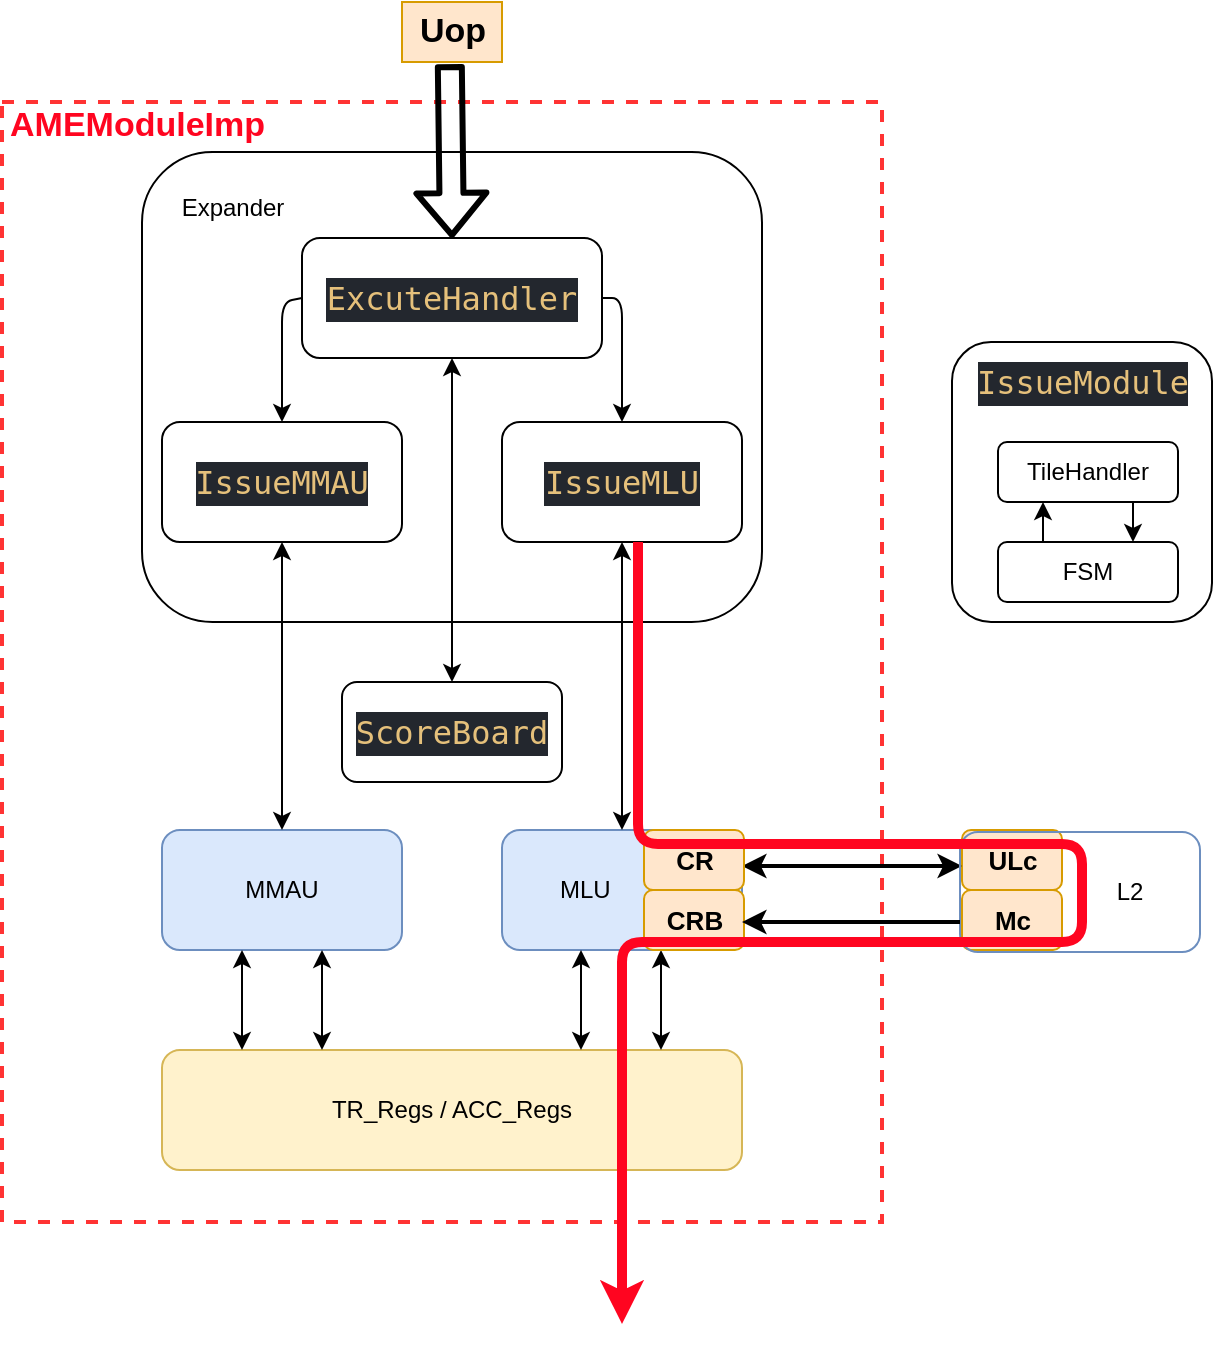 <mxfile>
    <diagram id="8boDm3wipQX1gxYKDP75" name="Page-1">
        <mxGraphModel dx="619" dy="1521" grid="1" gridSize="10" guides="1" tooltips="1" connect="1" arrows="1" fold="1" page="1" pageScale="1" pageWidth="1200" pageHeight="1920" math="0" shadow="0">
            <root>
                <mxCell id="0"/>
                <mxCell id="1" parent="0"/>
                <mxCell id="52" value="" style="rounded=1;whiteSpace=wrap;html=1;align=left;" vertex="1" parent="1">
                    <mxGeometry x="625" y="240" width="130" height="140" as="geometry"/>
                </mxCell>
                <mxCell id="41" value="&lt;font style=&quot;font-size: 17px; color: rgb(255, 5, 32);&quot;&gt;AMEModuleImp&lt;/font&gt;" style="html=1;fontColor=#FF3333;fontStyle=1;align=left;verticalAlign=top;spacing=0;labelBorderColor=none;fillColor=none;dashed=1;strokeWidth=2;strokeColor=#FF3333;spacingLeft=4;spacingTop=-3;" vertex="1" parent="1">
                    <mxGeometry x="150" y="120" width="440" height="560" as="geometry"/>
                </mxCell>
                <mxCell id="2" value="MMAU" style="rounded=1;whiteSpace=wrap;html=1;fillColor=#dae8fc;strokeColor=#6c8ebf;" parent="1" vertex="1">
                    <mxGeometry x="230" y="484" width="120" height="60" as="geometry"/>
                </mxCell>
                <mxCell id="3" value="" style="rounded=1;html=1;whiteSpace=wrap;align=left;" parent="1" vertex="1">
                    <mxGeometry x="220" y="145" width="310" height="235" as="geometry"/>
                </mxCell>
                <mxCell id="5" value="MLU&amp;nbsp; &amp;nbsp; &amp;nbsp; &amp;nbsp; &amp;nbsp; &amp;nbsp;" style="rounded=1;whiteSpace=wrap;html=1;fillColor=#dae8fc;strokeColor=#6c8ebf;" parent="1" vertex="1">
                    <mxGeometry x="400" y="484" width="120" height="60" as="geometry"/>
                </mxCell>
                <mxCell id="30" style="edgeStyle=none;html=1;entryX=0.5;entryY=0;entryDx=0;entryDy=0;strokeWidth=3;shape=flexArrow;exitX=0.478;exitY=1.035;exitDx=0;exitDy=0;exitPerimeter=0;" edge="1" parent="1" source="33" target="26">
                    <mxGeometry relative="1" as="geometry">
                        <mxPoint x="375" y="110" as="sourcePoint"/>
                    </mxGeometry>
                </mxCell>
                <mxCell id="7" value="&lt;div style=&quot;color: rgb(171, 178, 191); background-color: rgb(35, 39, 46); font-family: &amp;quot;Monaspace Neon&amp;quot;, monospace, &amp;quot;Droid Sans Mono&amp;quot;, &amp;quot;monospace&amp;quot;, monospace; font-size: 16px; line-height: 22px; white-space: pre;&quot;&gt;&lt;span style=&quot;color: #e5c07b;&quot;&gt;IssueMMAU&lt;/span&gt;&lt;/div&gt;" style="rounded=1;whiteSpace=wrap;html=1;" parent="1" vertex="1">
                    <mxGeometry x="230" y="280" width="120" height="60" as="geometry"/>
                </mxCell>
                <mxCell id="8" value="&lt;div style=&quot;color: rgb(171, 178, 191); background-color: rgb(35, 39, 46); font-family: &amp;quot;Monaspace Neon&amp;quot;, monospace, &amp;quot;Droid Sans Mono&amp;quot;, &amp;quot;monospace&amp;quot;, monospace; font-size: 16px; line-height: 22px; white-space: pre;&quot;&gt;&lt;span style=&quot;color: #e5c07b;&quot;&gt;IssueMLU&lt;/span&gt;&lt;/div&gt;" style="rounded=1;whiteSpace=wrap;html=1;" parent="1" vertex="1">
                    <mxGeometry x="400" y="280" width="120" height="60" as="geometry"/>
                </mxCell>
                <mxCell id="17" value="TR_Regs / ACC_Regs" style="rounded=1;whiteSpace=wrap;html=1;fillColor=#fff2cc;strokeColor=#d6b656;" vertex="1" parent="1">
                    <mxGeometry x="230" y="594" width="290" height="60" as="geometry"/>
                </mxCell>
                <mxCell id="18" value="" style="endArrow=classic;startArrow=classic;html=1;fontColor=#FF3333;exitX=0.5;exitY=0;exitDx=0;exitDy=0;" edge="1" parent="1" source="2">
                    <mxGeometry width="50" height="50" relative="1" as="geometry">
                        <mxPoint x="289.5" y="410" as="sourcePoint"/>
                        <mxPoint x="290" y="340" as="targetPoint"/>
                    </mxGeometry>
                </mxCell>
                <mxCell id="19" value="" style="endArrow=classic;startArrow=classic;html=1;fontColor=#FF3333;exitX=0.5;exitY=0;exitDx=0;exitDy=0;" edge="1" parent="1" source="5">
                    <mxGeometry width="50" height="50" relative="1" as="geometry">
                        <mxPoint x="459.5" y="410" as="sourcePoint"/>
                        <mxPoint x="460" y="340" as="targetPoint"/>
                    </mxGeometry>
                </mxCell>
                <mxCell id="20" value="" style="endArrow=classic;startArrow=classic;html=1;fontColor=#FF3333;" edge="1" parent="1">
                    <mxGeometry width="50" height="50" relative="1" as="geometry">
                        <mxPoint x="270" y="594" as="sourcePoint"/>
                        <mxPoint x="270" y="544" as="targetPoint"/>
                    </mxGeometry>
                </mxCell>
                <mxCell id="21" value="" style="endArrow=classic;startArrow=classic;html=1;fontColor=#FF3333;" edge="1" parent="1">
                    <mxGeometry width="50" height="50" relative="1" as="geometry">
                        <mxPoint x="310" y="594" as="sourcePoint"/>
                        <mxPoint x="310" y="544" as="targetPoint"/>
                    </mxGeometry>
                </mxCell>
                <mxCell id="22" value="" style="endArrow=classic;startArrow=classic;html=1;fontColor=#FF3333;" edge="1" parent="1">
                    <mxGeometry width="50" height="50" relative="1" as="geometry">
                        <mxPoint x="439.5" y="594" as="sourcePoint"/>
                        <mxPoint x="439.5" y="544" as="targetPoint"/>
                    </mxGeometry>
                </mxCell>
                <mxCell id="23" value="" style="endArrow=classic;startArrow=classic;html=1;fontColor=#FF3333;" edge="1" parent="1">
                    <mxGeometry width="50" height="50" relative="1" as="geometry">
                        <mxPoint x="479.5" y="594" as="sourcePoint"/>
                        <mxPoint x="479.5" y="544" as="targetPoint"/>
                    </mxGeometry>
                </mxCell>
                <mxCell id="25" value="&lt;span style=&quot;color: rgb(0, 0, 0); text-align: left; text-wrap-mode: wrap;&quot;&gt;Expander&lt;/span&gt;" style="text;html=1;align=center;verticalAlign=middle;resizable=0;points=[];autosize=1;strokeColor=none;fillColor=none;" vertex="1" parent="1">
                    <mxGeometry x="230" y="158" width="70" height="30" as="geometry"/>
                </mxCell>
                <mxCell id="27" style="edgeStyle=none;html=1;exitX=0;exitY=0.5;exitDx=0;exitDy=0;entryX=0.5;entryY=0;entryDx=0;entryDy=0;" edge="1" parent="1" source="26" target="7">
                    <mxGeometry relative="1" as="geometry">
                        <Array as="points">
                            <mxPoint x="290" y="220"/>
                        </Array>
                    </mxGeometry>
                </mxCell>
                <mxCell id="28" style="edgeStyle=none;html=1;exitX=1;exitY=0.5;exitDx=0;exitDy=0;entryX=0.5;entryY=0;entryDx=0;entryDy=0;" edge="1" parent="1" source="26" target="8">
                    <mxGeometry relative="1" as="geometry">
                        <Array as="points">
                            <mxPoint x="460" y="218"/>
                        </Array>
                    </mxGeometry>
                </mxCell>
                <mxCell id="26" value="&lt;div style=&quot;color: rgb(171, 178, 191); background-color: rgb(35, 39, 46); font-family: &amp;quot;Monaspace Neon&amp;quot;, monospace, &amp;quot;Droid Sans Mono&amp;quot;, &amp;quot;monospace&amp;quot;, monospace; font-size: 16px; line-height: 22px; white-space: pre;&quot;&gt;&lt;span style=&quot;color: #e5c07b;&quot;&gt;ExcuteHandler&lt;/span&gt;&lt;/div&gt;" style="rounded=1;whiteSpace=wrap;html=1;" vertex="1" parent="1">
                    <mxGeometry x="300" y="188" width="150" height="60" as="geometry"/>
                </mxCell>
                <mxCell id="33" value="Uop" style="text;html=1;align=center;verticalAlign=middle;resizable=0;points=[];autosize=1;strokeColor=#d79b00;fillColor=#ffe6cc;fontSize=17;fontStyle=1" vertex="1" parent="1">
                    <mxGeometry x="350" y="70" width="50" height="30" as="geometry"/>
                </mxCell>
                <mxCell id="36" value="&lt;font style=&quot;font-size: 13px;&quot;&gt;&lt;b&gt;&amp;nbsp;Mc&amp;nbsp;&lt;/b&gt;&lt;/font&gt;" style="text;html=1;align=center;verticalAlign=middle;resizable=0;points=[];autosize=1;strokeColor=#d79b00;fillColor=#ffe6cc;rounded=1;" vertex="1" parent="1">
                    <mxGeometry x="630" y="514" width="50" height="30" as="geometry"/>
                </mxCell>
                <mxCell id="38" value="&lt;font style=&quot;font-size: 13px;&quot;&gt;&lt;b&gt;ULc&lt;/b&gt;&lt;/font&gt;" style="text;html=1;align=center;verticalAlign=middle;resizable=0;points=[];autosize=1;strokeColor=#d79b00;fillColor=#ffe6cc;rounded=1;" vertex="1" parent="1">
                    <mxGeometry x="630" y="484" width="50" height="30" as="geometry"/>
                </mxCell>
                <mxCell id="40" value="" style="endArrow=classic;startArrow=classic;html=1;entryX=0;entryY=0.5;entryDx=0;entryDy=0;exitX=1;exitY=0.5;exitDx=0;exitDy=0;strokeWidth=2;" edge="1" parent="1">
                    <mxGeometry width="50" height="50" relative="1" as="geometry">
                        <mxPoint x="520" y="502" as="sourcePoint"/>
                        <mxPoint x="630" y="502" as="targetPoint"/>
                    </mxGeometry>
                </mxCell>
                <mxCell id="44" value="&lt;div style=&quot;color: rgb(171, 178, 191); background-color: rgb(35, 39, 46); font-family: &amp;quot;Monaspace Neon&amp;quot;, monospace, &amp;quot;Droid Sans Mono&amp;quot;, &amp;quot;monospace&amp;quot;, monospace; font-size: 16px; line-height: 22px; white-space: pre;&quot;&gt;&lt;span style=&quot;color: #e5c07b;&quot;&gt;ScoreBoard&lt;/span&gt;&lt;/div&gt;" style="rounded=1;whiteSpace=wrap;html=1;" vertex="1" parent="1">
                    <mxGeometry x="320" y="410" width="110" height="50" as="geometry"/>
                </mxCell>
                <mxCell id="45" value="" style="endArrow=classic;startArrow=classic;html=1;entryX=0.5;entryY=1;entryDx=0;entryDy=0;" edge="1" parent="1" target="26">
                    <mxGeometry width="50" height="50" relative="1" as="geometry">
                        <mxPoint x="375" y="410" as="sourcePoint"/>
                        <mxPoint x="374.5" y="280" as="targetPoint"/>
                    </mxGeometry>
                </mxCell>
                <mxCell id="46" value="&lt;font style=&quot;font-size: 13px;&quot;&gt;&lt;b&gt;CRB&lt;/b&gt;&lt;/font&gt;" style="text;html=1;align=center;verticalAlign=middle;resizable=0;points=[];autosize=1;strokeColor=#d79b00;fillColor=#ffe6cc;rounded=1;" vertex="1" parent="1">
                    <mxGeometry x="471" y="514" width="50" height="30" as="geometry"/>
                </mxCell>
                <mxCell id="47" value="&lt;font style=&quot;font-size: 13px;&quot;&gt;&lt;b&gt;&amp;nbsp;CR&amp;nbsp;&lt;/b&gt;&lt;/font&gt;" style="text;html=1;align=center;verticalAlign=middle;resizable=0;points=[];autosize=1;strokeColor=#d79b00;fillColor=#ffe6cc;rounded=1;" vertex="1" parent="1">
                    <mxGeometry x="471" y="484" width="50" height="30" as="geometry"/>
                </mxCell>
                <mxCell id="48" value="&amp;nbsp; &amp;nbsp; &amp;nbsp; &amp;nbsp; &amp;nbsp; &amp;nbsp; &amp;nbsp; &amp;nbsp;L2" style="rounded=1;whiteSpace=wrap;html=1;fillColor=none;strokeColor=#6c8ebf;" vertex="1" parent="1">
                    <mxGeometry x="629" y="485" width="120" height="60" as="geometry"/>
                </mxCell>
                <mxCell id="49" value="" style="endArrow=classic;html=1;exitX=0;exitY=0.75;exitDx=0;exitDy=0;strokeWidth=2;" edge="1" parent="1" source="48">
                    <mxGeometry width="50" height="50" relative="1" as="geometry">
                        <mxPoint x="600" y="530" as="sourcePoint"/>
                        <mxPoint x="520" y="530" as="targetPoint"/>
                    </mxGeometry>
                </mxCell>
                <mxCell id="55" style="edgeStyle=none;html=1;exitX=0.75;exitY=1;exitDx=0;exitDy=0;entryX=0.75;entryY=0;entryDx=0;entryDy=0;" edge="1" parent="1" source="50" target="51">
                    <mxGeometry relative="1" as="geometry"/>
                </mxCell>
                <mxCell id="50" value="TileHandler" style="rounded=1;whiteSpace=wrap;html=1;" vertex="1" parent="1">
                    <mxGeometry x="648" y="290" width="90" height="30" as="geometry"/>
                </mxCell>
                <mxCell id="54" style="edgeStyle=none;html=1;exitX=0.25;exitY=0;exitDx=0;exitDy=0;entryX=0.25;entryY=1;entryDx=0;entryDy=0;" edge="1" parent="1" source="51" target="50">
                    <mxGeometry relative="1" as="geometry"/>
                </mxCell>
                <mxCell id="51" value="FSM" style="rounded=1;whiteSpace=wrap;html=1;" vertex="1" parent="1">
                    <mxGeometry x="648" y="340" width="90" height="30" as="geometry"/>
                </mxCell>
                <mxCell id="53" value="&lt;div style=&quot;color: rgb(171, 178, 191); background-color: rgb(35, 39, 46); font-family: &amp;quot;Monaspace Neon&amp;quot;, monospace, &amp;quot;Droid Sans Mono&amp;quot;, &amp;quot;monospace&amp;quot;, monospace; font-size: 16px; line-height: 22px; white-space-collapse: preserve;&quot;&gt;&lt;span style=&quot;color: #e5c07b;&quot;&gt;Issue&lt;/span&gt;&lt;span style=&quot;color: rgb(229, 192, 123);&quot;&gt;Module&lt;/span&gt;&lt;/div&gt;" style="text;html=1;align=center;verticalAlign=middle;resizable=0;points=[];autosize=1;strokeColor=none;fillColor=none;" vertex="1" parent="1">
                    <mxGeometry x="625" y="240" width="130" height="40" as="geometry"/>
                </mxCell>
                <mxCell id="57" value="" style="endArrow=classic;html=1;fontColor=#FF3333;strokeWidth=5;strokeColor=#FF0520;" edge="1" parent="1">
                    <mxGeometry width="50" height="50" relative="1" as="geometry">
                        <mxPoint x="468" y="340" as="sourcePoint"/>
                        <mxPoint x="460" y="731" as="targetPoint"/>
                        <Array as="points">
                            <mxPoint x="468" y="491"/>
                            <mxPoint x="690" y="491"/>
                            <mxPoint x="690" y="540"/>
                            <mxPoint x="460" y="540"/>
                        </Array>
                    </mxGeometry>
                </mxCell>
            </root>
        </mxGraphModel>
    </diagram>
</mxfile>